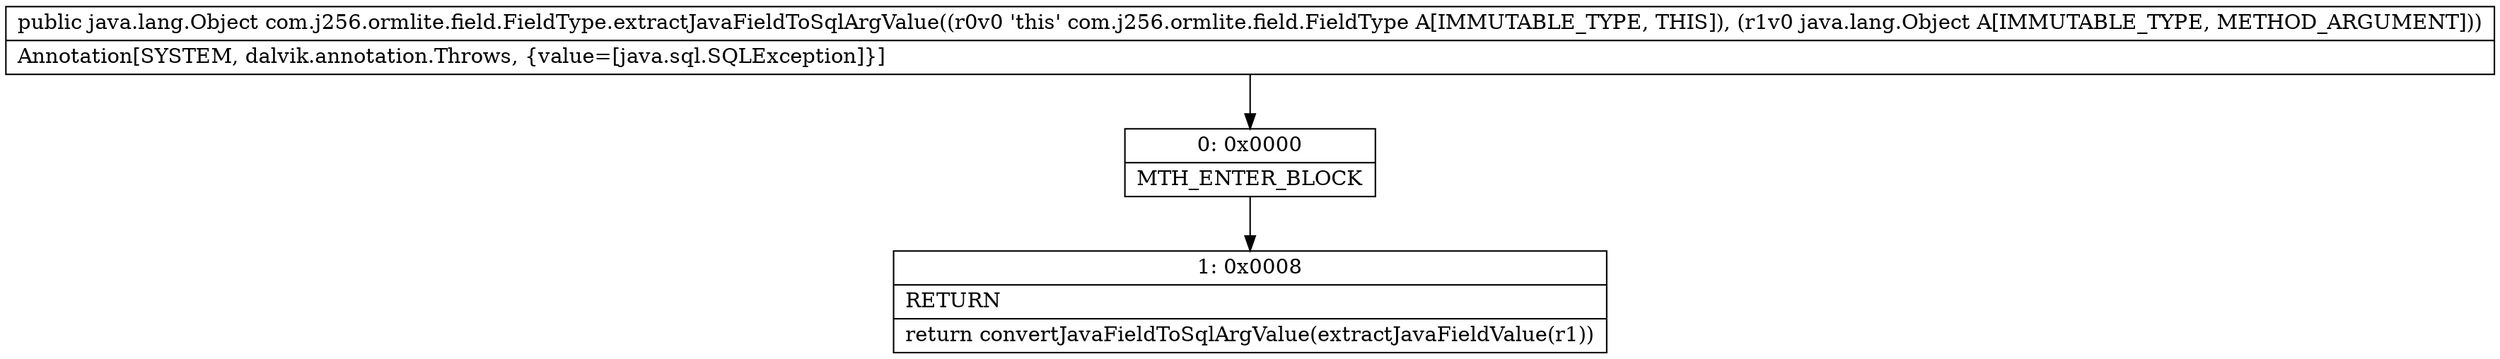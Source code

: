 digraph "CFG forcom.j256.ormlite.field.FieldType.extractJavaFieldToSqlArgValue(Ljava\/lang\/Object;)Ljava\/lang\/Object;" {
Node_0 [shape=record,label="{0\:\ 0x0000|MTH_ENTER_BLOCK\l}"];
Node_1 [shape=record,label="{1\:\ 0x0008|RETURN\l|return convertJavaFieldToSqlArgValue(extractJavaFieldValue(r1))\l}"];
MethodNode[shape=record,label="{public java.lang.Object com.j256.ormlite.field.FieldType.extractJavaFieldToSqlArgValue((r0v0 'this' com.j256.ormlite.field.FieldType A[IMMUTABLE_TYPE, THIS]), (r1v0 java.lang.Object A[IMMUTABLE_TYPE, METHOD_ARGUMENT]))  | Annotation[SYSTEM, dalvik.annotation.Throws, \{value=[java.sql.SQLException]\}]\l}"];
MethodNode -> Node_0;
Node_0 -> Node_1;
}

